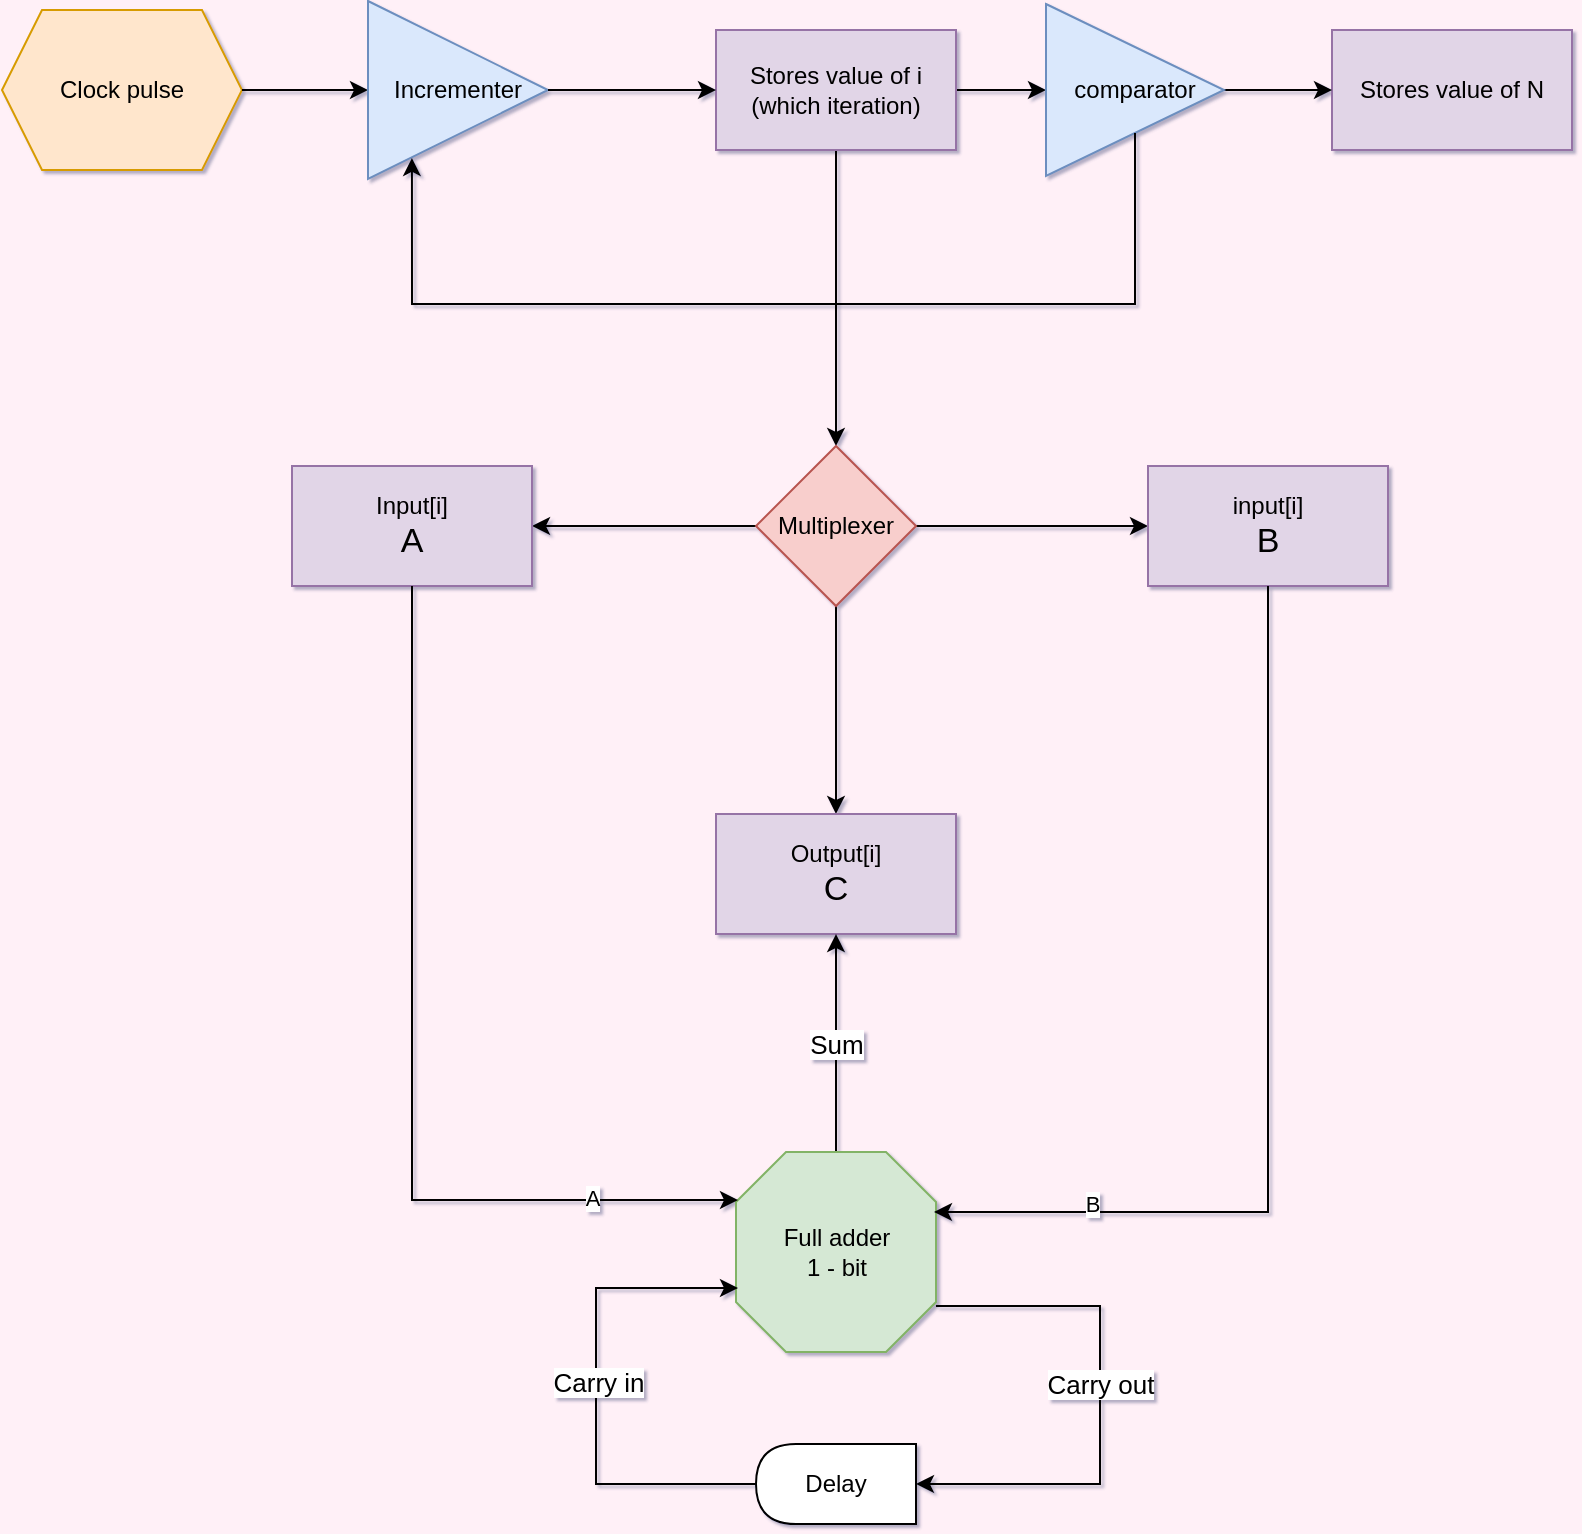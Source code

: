 <mxfile version="24.7.12">
  <diagram name="Page-1" id="P1j95pYXqRzczMo5Kn35">
    <mxGraphModel dx="1354" dy="498" grid="0" gridSize="10" guides="1" tooltips="1" connect="1" arrows="1" fold="1" page="0" pageScale="1" pageWidth="827" pageHeight="1169" background="#fff0f7" math="0" shadow="1">
      <root>
        <mxCell id="0" />
        <mxCell id="1" parent="0" />
        <mxCell id="VD1XN1TQ9NUYW1V3mYNJ-1" value="Stores value of N" style="rounded=0;whiteSpace=wrap;html=1;fillColor=#e1d5e7;strokeColor=#9673a6;" vertex="1" parent="1">
          <mxGeometry x="652" y="23" width="120" height="60" as="geometry" />
        </mxCell>
        <mxCell id="VD1XN1TQ9NUYW1V3mYNJ-2" value="Clock pulse" style="shape=hexagon;perimeter=hexagonPerimeter2;whiteSpace=wrap;html=1;fixedSize=1;fillColor=#ffe6cc;strokeColor=#d79b00;" vertex="1" parent="1">
          <mxGeometry x="-13" y="13" width="120" height="80" as="geometry" />
        </mxCell>
        <mxCell id="VD1XN1TQ9NUYW1V3mYNJ-3" value="" style="endArrow=classic;html=1;rounded=0;exitX=1;exitY=0.5;exitDx=0;exitDy=0;entryX=0;entryY=0.5;entryDx=0;entryDy=0;" edge="1" parent="1" source="VD1XN1TQ9NUYW1V3mYNJ-2" target="VD1XN1TQ9NUYW1V3mYNJ-4">
          <mxGeometry width="50" height="50" relative="1" as="geometry">
            <mxPoint x="387" y="285" as="sourcePoint" />
            <mxPoint x="437" y="235" as="targetPoint" />
          </mxGeometry>
        </mxCell>
        <mxCell id="VD1XN1TQ9NUYW1V3mYNJ-4" value="Incrementer" style="triangle;whiteSpace=wrap;html=1;fillColor=#dae8fc;strokeColor=#6c8ebf;" vertex="1" parent="1">
          <mxGeometry x="170" y="8.5" width="90" height="89" as="geometry" />
        </mxCell>
        <mxCell id="VD1XN1TQ9NUYW1V3mYNJ-10" value="" style="edgeStyle=orthogonalEdgeStyle;rounded=0;orthogonalLoop=1;jettySize=auto;html=1;" edge="1" parent="1" source="VD1XN1TQ9NUYW1V3mYNJ-6" target="VD1XN1TQ9NUYW1V3mYNJ-8">
          <mxGeometry relative="1" as="geometry" />
        </mxCell>
        <mxCell id="VD1XN1TQ9NUYW1V3mYNJ-14" style="edgeStyle=orthogonalEdgeStyle;rounded=0;orthogonalLoop=1;jettySize=auto;html=1;entryX=0.5;entryY=0;entryDx=0;entryDy=0;" edge="1" parent="1" source="VD1XN1TQ9NUYW1V3mYNJ-6" target="VD1XN1TQ9NUYW1V3mYNJ-13">
          <mxGeometry relative="1" as="geometry" />
        </mxCell>
        <mxCell id="VD1XN1TQ9NUYW1V3mYNJ-6" value="Stores value of i&lt;div&gt;(which iteration&lt;span style=&quot;background-color: initial;&quot;&gt;)&lt;/span&gt;&lt;/div&gt;" style="rounded=0;whiteSpace=wrap;html=1;fillColor=#e1d5e7;strokeColor=#9673a6;" vertex="1" parent="1">
          <mxGeometry x="344" y="23" width="120" height="60" as="geometry" />
        </mxCell>
        <mxCell id="VD1XN1TQ9NUYW1V3mYNJ-7" value="" style="endArrow=classic;html=1;rounded=0;exitX=1;exitY=0.5;exitDx=0;exitDy=0;entryX=0;entryY=0.5;entryDx=0;entryDy=0;" edge="1" parent="1" source="VD1XN1TQ9NUYW1V3mYNJ-4" target="VD1XN1TQ9NUYW1V3mYNJ-6">
          <mxGeometry width="50" height="50" relative="1" as="geometry">
            <mxPoint x="387" y="285" as="sourcePoint" />
            <mxPoint x="437" y="235" as="targetPoint" />
          </mxGeometry>
        </mxCell>
        <mxCell id="VD1XN1TQ9NUYW1V3mYNJ-11" value="" style="edgeStyle=orthogonalEdgeStyle;rounded=0;orthogonalLoop=1;jettySize=auto;html=1;" edge="1" parent="1" source="VD1XN1TQ9NUYW1V3mYNJ-8" target="VD1XN1TQ9NUYW1V3mYNJ-1">
          <mxGeometry relative="1" as="geometry" />
        </mxCell>
        <mxCell id="VD1XN1TQ9NUYW1V3mYNJ-8" value="comparator" style="triangle;whiteSpace=wrap;html=1;fillColor=#dae8fc;strokeColor=#6c8ebf;" vertex="1" parent="1">
          <mxGeometry x="509" y="10" width="89" height="86" as="geometry" />
        </mxCell>
        <mxCell id="VD1XN1TQ9NUYW1V3mYNJ-12" style="edgeStyle=orthogonalEdgeStyle;rounded=0;orthogonalLoop=1;jettySize=auto;html=1;entryX=0.244;entryY=0.882;entryDx=0;entryDy=0;entryPerimeter=0;" edge="1" parent="1" source="VD1XN1TQ9NUYW1V3mYNJ-8" target="VD1XN1TQ9NUYW1V3mYNJ-4">
          <mxGeometry relative="1" as="geometry">
            <Array as="points">
              <mxPoint x="554" y="160" />
              <mxPoint x="192" y="160" />
            </Array>
          </mxGeometry>
        </mxCell>
        <mxCell id="VD1XN1TQ9NUYW1V3mYNJ-16" style="edgeStyle=orthogonalEdgeStyle;rounded=0;orthogonalLoop=1;jettySize=auto;html=1;entryX=1;entryY=0.5;entryDx=0;entryDy=0;" edge="1" parent="1" source="VD1XN1TQ9NUYW1V3mYNJ-13" target="VD1XN1TQ9NUYW1V3mYNJ-15">
          <mxGeometry relative="1" as="geometry" />
        </mxCell>
        <mxCell id="VD1XN1TQ9NUYW1V3mYNJ-18" style="edgeStyle=orthogonalEdgeStyle;rounded=0;orthogonalLoop=1;jettySize=auto;html=1;entryX=0;entryY=0.5;entryDx=0;entryDy=0;" edge="1" parent="1" source="VD1XN1TQ9NUYW1V3mYNJ-13" target="VD1XN1TQ9NUYW1V3mYNJ-17">
          <mxGeometry relative="1" as="geometry" />
        </mxCell>
        <mxCell id="VD1XN1TQ9NUYW1V3mYNJ-20" style="edgeStyle=orthogonalEdgeStyle;rounded=0;orthogonalLoop=1;jettySize=auto;html=1;exitX=0.5;exitY=1;exitDx=0;exitDy=0;entryX=0.5;entryY=0;entryDx=0;entryDy=0;" edge="1" parent="1" source="VD1XN1TQ9NUYW1V3mYNJ-13" target="VD1XN1TQ9NUYW1V3mYNJ-19">
          <mxGeometry relative="1" as="geometry" />
        </mxCell>
        <mxCell id="VD1XN1TQ9NUYW1V3mYNJ-13" value="Multiplexer" style="rhombus;whiteSpace=wrap;html=1;fillColor=#f8cecc;strokeColor=#b85450;" vertex="1" parent="1">
          <mxGeometry x="364" y="231" width="80" height="80" as="geometry" />
        </mxCell>
        <mxCell id="VD1XN1TQ9NUYW1V3mYNJ-15" value="Input[i]&lt;div&gt;&lt;font style=&quot;font-size: 17px;&quot;&gt;A&lt;/font&gt;&lt;/div&gt;" style="rounded=0;whiteSpace=wrap;html=1;fillColor=#e1d5e7;strokeColor=#9673a6;" vertex="1" parent="1">
          <mxGeometry x="132" y="241" width="120" height="60" as="geometry" />
        </mxCell>
        <mxCell id="VD1XN1TQ9NUYW1V3mYNJ-17" value="input[i]&lt;div&gt;&lt;font style=&quot;font-size: 17px;&quot;&gt;B&lt;/font&gt;&lt;/div&gt;" style="rounded=0;whiteSpace=wrap;html=1;fillColor=#e1d5e7;strokeColor=#9673a6;" vertex="1" parent="1">
          <mxGeometry x="560" y="241" width="120" height="60" as="geometry" />
        </mxCell>
        <mxCell id="VD1XN1TQ9NUYW1V3mYNJ-19" value="Output[i]&lt;div&gt;&lt;font style=&quot;font-size: 17px;&quot;&gt;C&lt;/font&gt;&lt;/div&gt;" style="rounded=0;whiteSpace=wrap;html=1;fillColor=#e1d5e7;strokeColor=#9673a6;" vertex="1" parent="1">
          <mxGeometry x="344" y="415" width="120" height="60" as="geometry" />
        </mxCell>
        <mxCell id="VD1XN1TQ9NUYW1V3mYNJ-30" style="edgeStyle=orthogonalEdgeStyle;rounded=0;orthogonalLoop=1;jettySize=auto;html=1;entryX=0;entryY=0.5;entryDx=0;entryDy=0;" edge="1" parent="1" source="VD1XN1TQ9NUYW1V3mYNJ-21" target="VD1XN1TQ9NUYW1V3mYNJ-26">
          <mxGeometry relative="1" as="geometry">
            <Array as="points">
              <mxPoint x="536" y="661" />
              <mxPoint x="536" y="750" />
            </Array>
          </mxGeometry>
        </mxCell>
        <mxCell id="VD1XN1TQ9NUYW1V3mYNJ-31" value="&lt;font style=&quot;font-size: 13px;&quot;&gt;Carry out&lt;/font&gt;" style="edgeLabel;html=1;align=center;verticalAlign=middle;resizable=0;points=[];" vertex="1" connectable="0" parent="VD1XN1TQ9NUYW1V3mYNJ-30">
          <mxGeometry x="-0.08" relative="1" as="geometry">
            <mxPoint as="offset" />
          </mxGeometry>
        </mxCell>
        <mxCell id="VD1XN1TQ9NUYW1V3mYNJ-33" value="&lt;font style=&quot;font-size: 13px;&quot;&gt;Sum&lt;/font&gt;" style="edgeStyle=orthogonalEdgeStyle;rounded=0;orthogonalLoop=1;jettySize=auto;html=1;entryX=0.5;entryY=1;entryDx=0;entryDy=0;" edge="1" parent="1" source="VD1XN1TQ9NUYW1V3mYNJ-21" target="VD1XN1TQ9NUYW1V3mYNJ-19">
          <mxGeometry relative="1" as="geometry">
            <Array as="points">
              <mxPoint x="404" y="533" />
              <mxPoint x="404" y="533" />
            </Array>
          </mxGeometry>
        </mxCell>
        <mxCell id="VD1XN1TQ9NUYW1V3mYNJ-21" value="Full adder&lt;div&gt;1 - bit&lt;/div&gt;" style="verticalLabelPosition=middle;verticalAlign=middle;html=1;shape=mxgraph.basic.polygon;polyCoords=[[0.25,0],[0.75,0],[1,0.25],[1,0.75],[0.75,1],[0.25,1],[0,0.75],[0,0.25]];polyline=0;fillColor=#d5e8d4;strokeColor=#82b366;labelPosition=center;align=center;" vertex="1" parent="1">
          <mxGeometry x="354" y="584" width="100" height="100" as="geometry" />
        </mxCell>
        <mxCell id="VD1XN1TQ9NUYW1V3mYNJ-22" style="edgeStyle=orthogonalEdgeStyle;rounded=0;orthogonalLoop=1;jettySize=auto;html=1;exitX=0.5;exitY=1;exitDx=0;exitDy=0;entryX=0.01;entryY=0.24;entryDx=0;entryDy=0;entryPerimeter=0;" edge="1" parent="1" source="VD1XN1TQ9NUYW1V3mYNJ-15" target="VD1XN1TQ9NUYW1V3mYNJ-21">
          <mxGeometry relative="1" as="geometry" />
        </mxCell>
        <mxCell id="VD1XN1TQ9NUYW1V3mYNJ-24" value="A" style="edgeLabel;html=1;align=center;verticalAlign=middle;resizable=0;points=[];" vertex="1" connectable="0" parent="VD1XN1TQ9NUYW1V3mYNJ-22">
          <mxGeometry x="0.689" y="1" relative="1" as="geometry">
            <mxPoint as="offset" />
          </mxGeometry>
        </mxCell>
        <mxCell id="VD1XN1TQ9NUYW1V3mYNJ-23" style="edgeStyle=orthogonalEdgeStyle;rounded=0;orthogonalLoop=1;jettySize=auto;html=1;exitX=0.5;exitY=1;exitDx=0;exitDy=0;entryX=0.99;entryY=0.3;entryDx=0;entryDy=0;entryPerimeter=0;" edge="1" parent="1" source="VD1XN1TQ9NUYW1V3mYNJ-17" target="VD1XN1TQ9NUYW1V3mYNJ-21">
          <mxGeometry relative="1" as="geometry" />
        </mxCell>
        <mxCell id="VD1XN1TQ9NUYW1V3mYNJ-25" value="B" style="edgeLabel;html=1;align=center;verticalAlign=middle;resizable=0;points=[];" vertex="1" connectable="0" parent="VD1XN1TQ9NUYW1V3mYNJ-23">
          <mxGeometry x="0.671" y="-4" relative="1" as="geometry">
            <mxPoint as="offset" />
          </mxGeometry>
        </mxCell>
        <mxCell id="VD1XN1TQ9NUYW1V3mYNJ-26" value="Delay" style="shape=delay;whiteSpace=wrap;html=1;direction=west;" vertex="1" parent="1">
          <mxGeometry x="364" y="730" width="80" height="40" as="geometry" />
        </mxCell>
        <mxCell id="VD1XN1TQ9NUYW1V3mYNJ-29" style="edgeStyle=orthogonalEdgeStyle;rounded=0;orthogonalLoop=1;jettySize=auto;html=1;exitX=1;exitY=0.5;exitDx=0;exitDy=0;entryX=0.01;entryY=0.68;entryDx=0;entryDy=0;entryPerimeter=0;" edge="1" parent="1" source="VD1XN1TQ9NUYW1V3mYNJ-26" target="VD1XN1TQ9NUYW1V3mYNJ-21">
          <mxGeometry relative="1" as="geometry">
            <Array as="points">
              <mxPoint x="284" y="750" />
              <mxPoint x="284" y="652" />
            </Array>
          </mxGeometry>
        </mxCell>
        <mxCell id="VD1XN1TQ9NUYW1V3mYNJ-32" value="&lt;font style=&quot;font-size: 13px;&quot;&gt;Carry in&lt;/font&gt;" style="edgeLabel;html=1;align=center;verticalAlign=middle;resizable=0;points=[];" vertex="1" connectable="0" parent="VD1XN1TQ9NUYW1V3mYNJ-29">
          <mxGeometry x="0.052" y="-1" relative="1" as="geometry">
            <mxPoint as="offset" />
          </mxGeometry>
        </mxCell>
      </root>
    </mxGraphModel>
  </diagram>
</mxfile>
